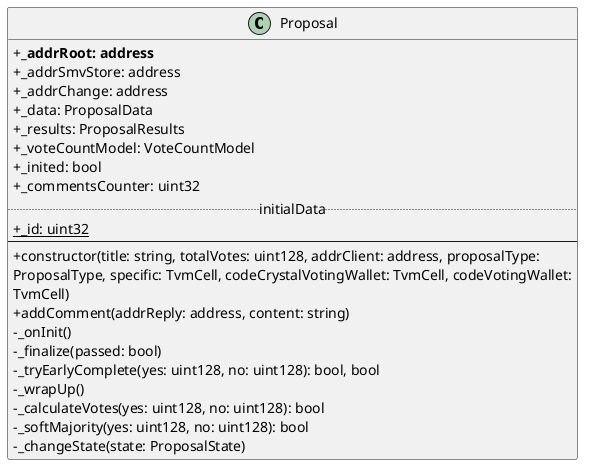 @startuml
skinparam WrapWidth 600
skinparam classAttributeIconSize 0
' hide circle
skinparam linetype ortho
skinparam linetype polyline
top to bottom direction
left to right direction
skinparam componentStyle uml2

class Proposal {
  +<b>{field}_addrRoot: address
  +{field}_addrSmvStore: address
  +{field}_addrChange: address
  +{field}_data: ProposalData
  +{field}_results: ProposalResults
  +{field}_voteCountModel: VoteCountModel
  +{field}_inited: bool
  +{field}_commentsCounter: uint32
  ..initialData..
  +{static}_id: uint32
  --
  +constructor(title: string, totalVotes: uint128, addrClient: address, proposalType: ProposalType, specific: TvmCell, codeCrystalVotingWallet: TvmCell, codeVotingWallet: TvmCell)
  +addComment(addrReply: address, content: string)
  -_onInit()
  -_finalize(passed: bool)
  -_tryEarlyComplete(yes: uint128, no: uint128): bool, bool
  -_wrapUp()
  -_calculateVotes(yes: uint128, no: uint128): bool
  -_softMajority(yes: uint128, no: uint128): bool
  -_changeState(state: ProposalState)
}

@enduml
